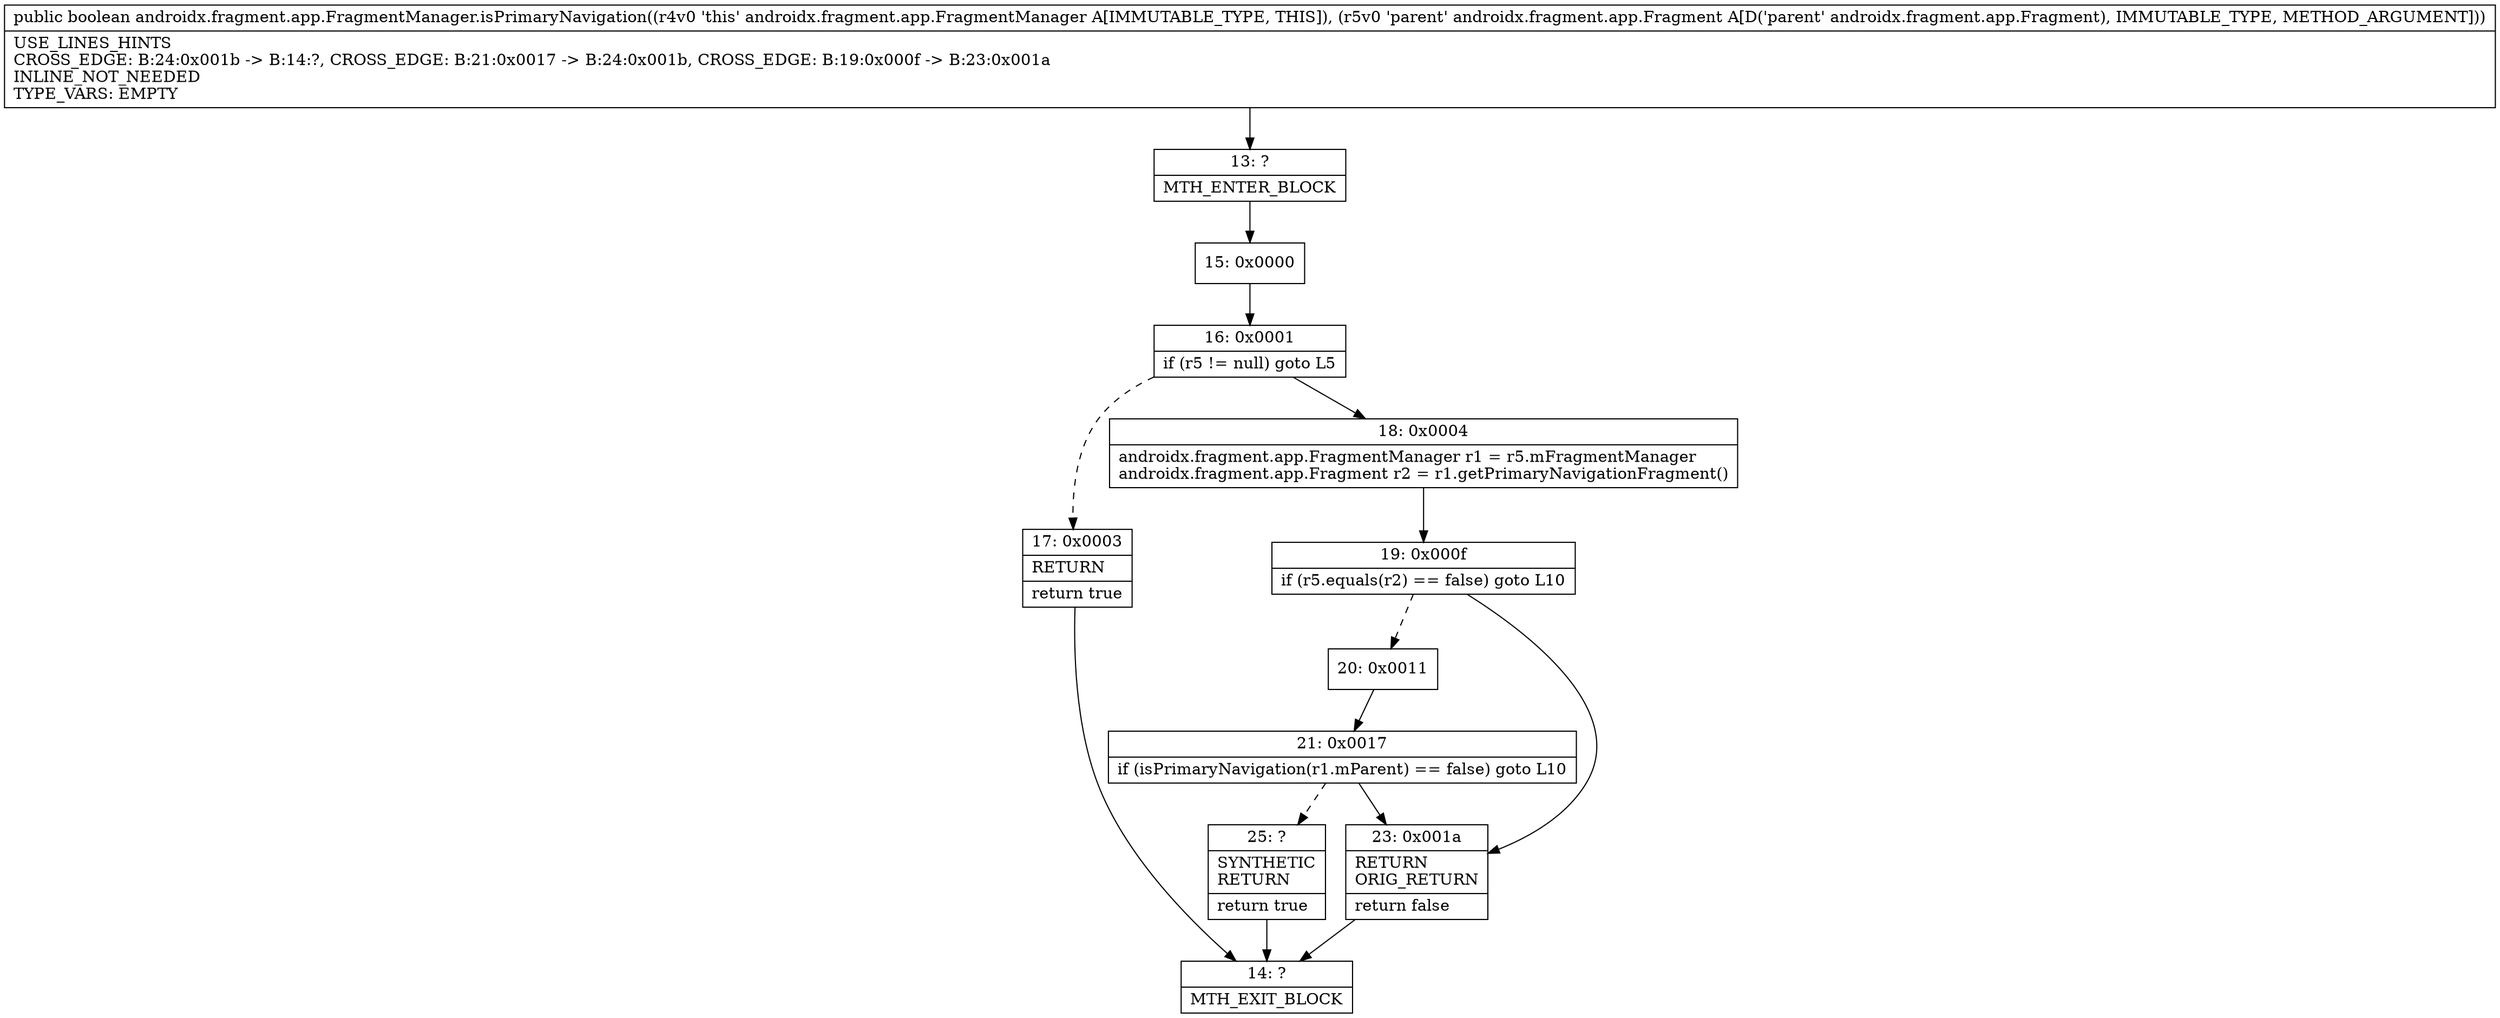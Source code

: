 digraph "CFG forandroidx.fragment.app.FragmentManager.isPrimaryNavigation(Landroidx\/fragment\/app\/Fragment;)Z" {
Node_13 [shape=record,label="{13\:\ ?|MTH_ENTER_BLOCK\l}"];
Node_15 [shape=record,label="{15\:\ 0x0000}"];
Node_16 [shape=record,label="{16\:\ 0x0001|if (r5 != null) goto L5\l}"];
Node_17 [shape=record,label="{17\:\ 0x0003|RETURN\l|return true\l}"];
Node_14 [shape=record,label="{14\:\ ?|MTH_EXIT_BLOCK\l}"];
Node_18 [shape=record,label="{18\:\ 0x0004|androidx.fragment.app.FragmentManager r1 = r5.mFragmentManager\landroidx.fragment.app.Fragment r2 = r1.getPrimaryNavigationFragment()\l}"];
Node_19 [shape=record,label="{19\:\ 0x000f|if (r5.equals(r2) == false) goto L10\l}"];
Node_20 [shape=record,label="{20\:\ 0x0011}"];
Node_21 [shape=record,label="{21\:\ 0x0017|if (isPrimaryNavigation(r1.mParent) == false) goto L10\l}"];
Node_25 [shape=record,label="{25\:\ ?|SYNTHETIC\lRETURN\l|return true\l}"];
Node_23 [shape=record,label="{23\:\ 0x001a|RETURN\lORIG_RETURN\l|return false\l}"];
MethodNode[shape=record,label="{public boolean androidx.fragment.app.FragmentManager.isPrimaryNavigation((r4v0 'this' androidx.fragment.app.FragmentManager A[IMMUTABLE_TYPE, THIS]), (r5v0 'parent' androidx.fragment.app.Fragment A[D('parent' androidx.fragment.app.Fragment), IMMUTABLE_TYPE, METHOD_ARGUMENT]))  | USE_LINES_HINTS\lCROSS_EDGE: B:24:0x001b \-\> B:14:?, CROSS_EDGE: B:21:0x0017 \-\> B:24:0x001b, CROSS_EDGE: B:19:0x000f \-\> B:23:0x001a\lINLINE_NOT_NEEDED\lTYPE_VARS: EMPTY\l}"];
MethodNode -> Node_13;Node_13 -> Node_15;
Node_15 -> Node_16;
Node_16 -> Node_17[style=dashed];
Node_16 -> Node_18;
Node_17 -> Node_14;
Node_18 -> Node_19;
Node_19 -> Node_20[style=dashed];
Node_19 -> Node_23;
Node_20 -> Node_21;
Node_21 -> Node_23;
Node_21 -> Node_25[style=dashed];
Node_25 -> Node_14;
Node_23 -> Node_14;
}

